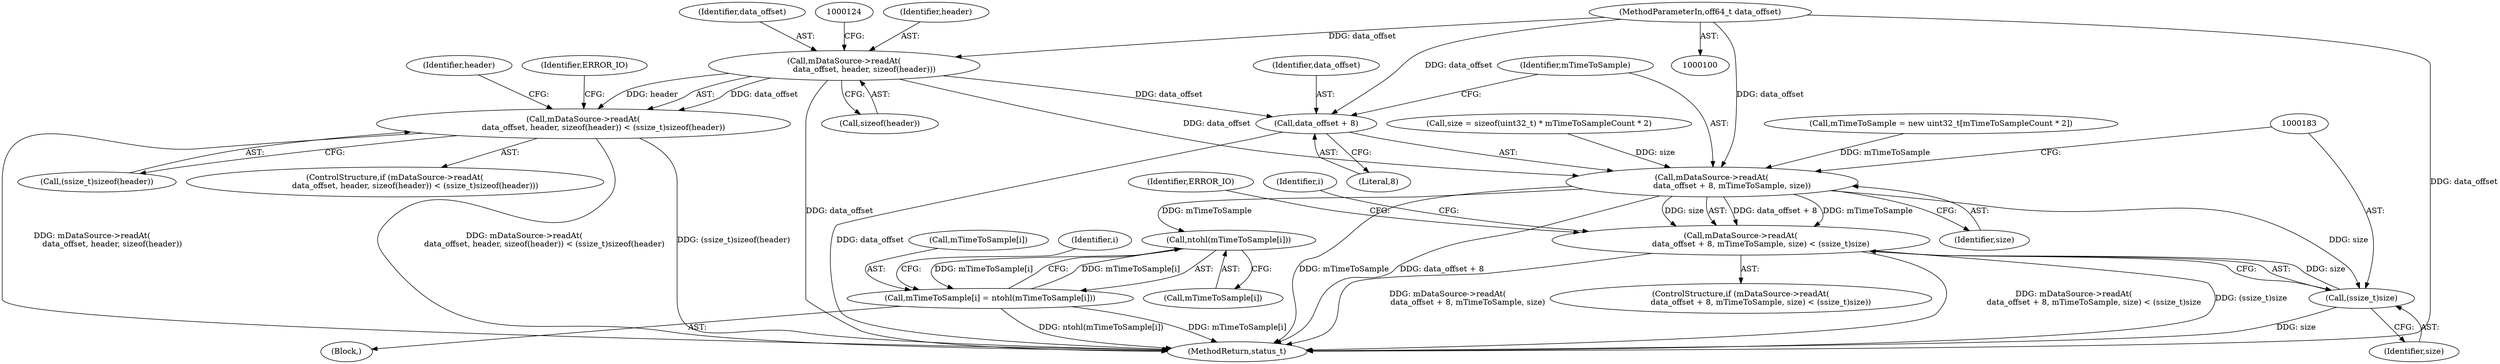 digraph "0_Android_cf1581c66c2ad8c5b1aaca2e43e350cf5974f46d_1@API" {
"1000118" [label="(Call,mDataSource->readAt(\n                data_offset, header, sizeof(header)))"];
"1000101" [label="(MethodParameterIn,off64_t data_offset)"];
"1000117" [label="(Call,mDataSource->readAt(\n                data_offset, header, sizeof(header)) < (ssize_t)sizeof(header))"];
"1000176" [label="(Call,mDataSource->readAt(\n                data_offset + 8, mTimeToSample, size))"];
"1000175" [label="(Call,mDataSource->readAt(\n                data_offset + 8, mTimeToSample, size) < (ssize_t)size)"];
"1000182" [label="(Call,(ssize_t)size)"];
"1000205" [label="(Call,ntohl(mTimeToSample[i]))"];
"1000201" [label="(Call,mTimeToSample[i] = ntohl(mTimeToSample[i]))"];
"1000177" [label="(Call,data_offset + 8)"];
"1000120" [label="(Identifier,header)"];
"1000176" [label="(Call,mDataSource->readAt(\n                data_offset + 8, mTimeToSample, size))"];
"1000121" [label="(Call,sizeof(header))"];
"1000211" [label="(MethodReturn,status_t)"];
"1000201" [label="(Call,mTimeToSample[i] = ntohl(mTimeToSample[i]))"];
"1000202" [label="(Call,mTimeToSample[i])"];
"1000129" [label="(Identifier,ERROR_IO)"];
"1000184" [label="(Identifier,size)"];
"1000101" [label="(MethodParameterIn,off64_t data_offset)"];
"1000180" [label="(Identifier,mTimeToSample)"];
"1000118" [label="(Call,mDataSource->readAt(\n                data_offset, header, sizeof(header)))"];
"1000177" [label="(Call,data_offset + 8)"];
"1000175" [label="(Call,mDataSource->readAt(\n                data_offset + 8, mTimeToSample, size) < (ssize_t)size)"];
"1000178" [label="(Identifier,data_offset)"];
"1000119" [label="(Identifier,data_offset)"];
"1000182" [label="(Call,(ssize_t)size)"];
"1000161" [label="(Call,mTimeToSample = new uint32_t[mTimeToSampleCount * 2])"];
"1000191" [label="(Identifier,i)"];
"1000166" [label="(Call,size = sizeof(uint32_t) * mTimeToSampleCount * 2)"];
"1000187" [label="(Identifier,ERROR_IO)"];
"1000200" [label="(Block,)"];
"1000123" [label="(Call,(ssize_t)sizeof(header))"];
"1000116" [label="(ControlStructure,if (mDataSource->readAt(\n                data_offset, header, sizeof(header)) < (ssize_t)sizeof(header)))"];
"1000133" [label="(Identifier,header)"];
"1000199" [label="(Identifier,i)"];
"1000179" [label="(Literal,8)"];
"1000206" [label="(Call,mTimeToSample[i])"];
"1000205" [label="(Call,ntohl(mTimeToSample[i]))"];
"1000117" [label="(Call,mDataSource->readAt(\n                data_offset, header, sizeof(header)) < (ssize_t)sizeof(header))"];
"1000181" [label="(Identifier,size)"];
"1000174" [label="(ControlStructure,if (mDataSource->readAt(\n                data_offset + 8, mTimeToSample, size) < (ssize_t)size))"];
"1000118" -> "1000117"  [label="AST: "];
"1000118" -> "1000121"  [label="CFG: "];
"1000119" -> "1000118"  [label="AST: "];
"1000120" -> "1000118"  [label="AST: "];
"1000121" -> "1000118"  [label="AST: "];
"1000124" -> "1000118"  [label="CFG: "];
"1000118" -> "1000211"  [label="DDG: data_offset"];
"1000118" -> "1000117"  [label="DDG: data_offset"];
"1000118" -> "1000117"  [label="DDG: header"];
"1000101" -> "1000118"  [label="DDG: data_offset"];
"1000118" -> "1000176"  [label="DDG: data_offset"];
"1000118" -> "1000177"  [label="DDG: data_offset"];
"1000101" -> "1000100"  [label="AST: "];
"1000101" -> "1000211"  [label="DDG: data_offset"];
"1000101" -> "1000176"  [label="DDG: data_offset"];
"1000101" -> "1000177"  [label="DDG: data_offset"];
"1000117" -> "1000116"  [label="AST: "];
"1000117" -> "1000123"  [label="CFG: "];
"1000123" -> "1000117"  [label="AST: "];
"1000129" -> "1000117"  [label="CFG: "];
"1000133" -> "1000117"  [label="CFG: "];
"1000117" -> "1000211"  [label="DDG: mDataSource->readAt(\n                data_offset, header, sizeof(header))"];
"1000117" -> "1000211"  [label="DDG: mDataSource->readAt(\n                data_offset, header, sizeof(header)) < (ssize_t)sizeof(header)"];
"1000117" -> "1000211"  [label="DDG: (ssize_t)sizeof(header)"];
"1000176" -> "1000175"  [label="AST: "];
"1000176" -> "1000181"  [label="CFG: "];
"1000177" -> "1000176"  [label="AST: "];
"1000180" -> "1000176"  [label="AST: "];
"1000181" -> "1000176"  [label="AST: "];
"1000183" -> "1000176"  [label="CFG: "];
"1000176" -> "1000211"  [label="DDG: mTimeToSample"];
"1000176" -> "1000211"  [label="DDG: data_offset + 8"];
"1000176" -> "1000175"  [label="DDG: data_offset + 8"];
"1000176" -> "1000175"  [label="DDG: mTimeToSample"];
"1000176" -> "1000175"  [label="DDG: size"];
"1000161" -> "1000176"  [label="DDG: mTimeToSample"];
"1000166" -> "1000176"  [label="DDG: size"];
"1000176" -> "1000182"  [label="DDG: size"];
"1000176" -> "1000205"  [label="DDG: mTimeToSample"];
"1000175" -> "1000174"  [label="AST: "];
"1000175" -> "1000182"  [label="CFG: "];
"1000182" -> "1000175"  [label="AST: "];
"1000187" -> "1000175"  [label="CFG: "];
"1000191" -> "1000175"  [label="CFG: "];
"1000175" -> "1000211"  [label="DDG: (ssize_t)size"];
"1000175" -> "1000211"  [label="DDG: mDataSource->readAt(\n                data_offset + 8, mTimeToSample, size)"];
"1000175" -> "1000211"  [label="DDG: mDataSource->readAt(\n                data_offset + 8, mTimeToSample, size) < (ssize_t)size"];
"1000182" -> "1000175"  [label="DDG: size"];
"1000182" -> "1000184"  [label="CFG: "];
"1000183" -> "1000182"  [label="AST: "];
"1000184" -> "1000182"  [label="AST: "];
"1000182" -> "1000211"  [label="DDG: size"];
"1000205" -> "1000201"  [label="AST: "];
"1000205" -> "1000206"  [label="CFG: "];
"1000206" -> "1000205"  [label="AST: "];
"1000201" -> "1000205"  [label="CFG: "];
"1000205" -> "1000201"  [label="DDG: mTimeToSample[i]"];
"1000201" -> "1000205"  [label="DDG: mTimeToSample[i]"];
"1000201" -> "1000200"  [label="AST: "];
"1000202" -> "1000201"  [label="AST: "];
"1000199" -> "1000201"  [label="CFG: "];
"1000201" -> "1000211"  [label="DDG: ntohl(mTimeToSample[i])"];
"1000201" -> "1000211"  [label="DDG: mTimeToSample[i]"];
"1000177" -> "1000179"  [label="CFG: "];
"1000178" -> "1000177"  [label="AST: "];
"1000179" -> "1000177"  [label="AST: "];
"1000180" -> "1000177"  [label="CFG: "];
"1000177" -> "1000211"  [label="DDG: data_offset"];
}
